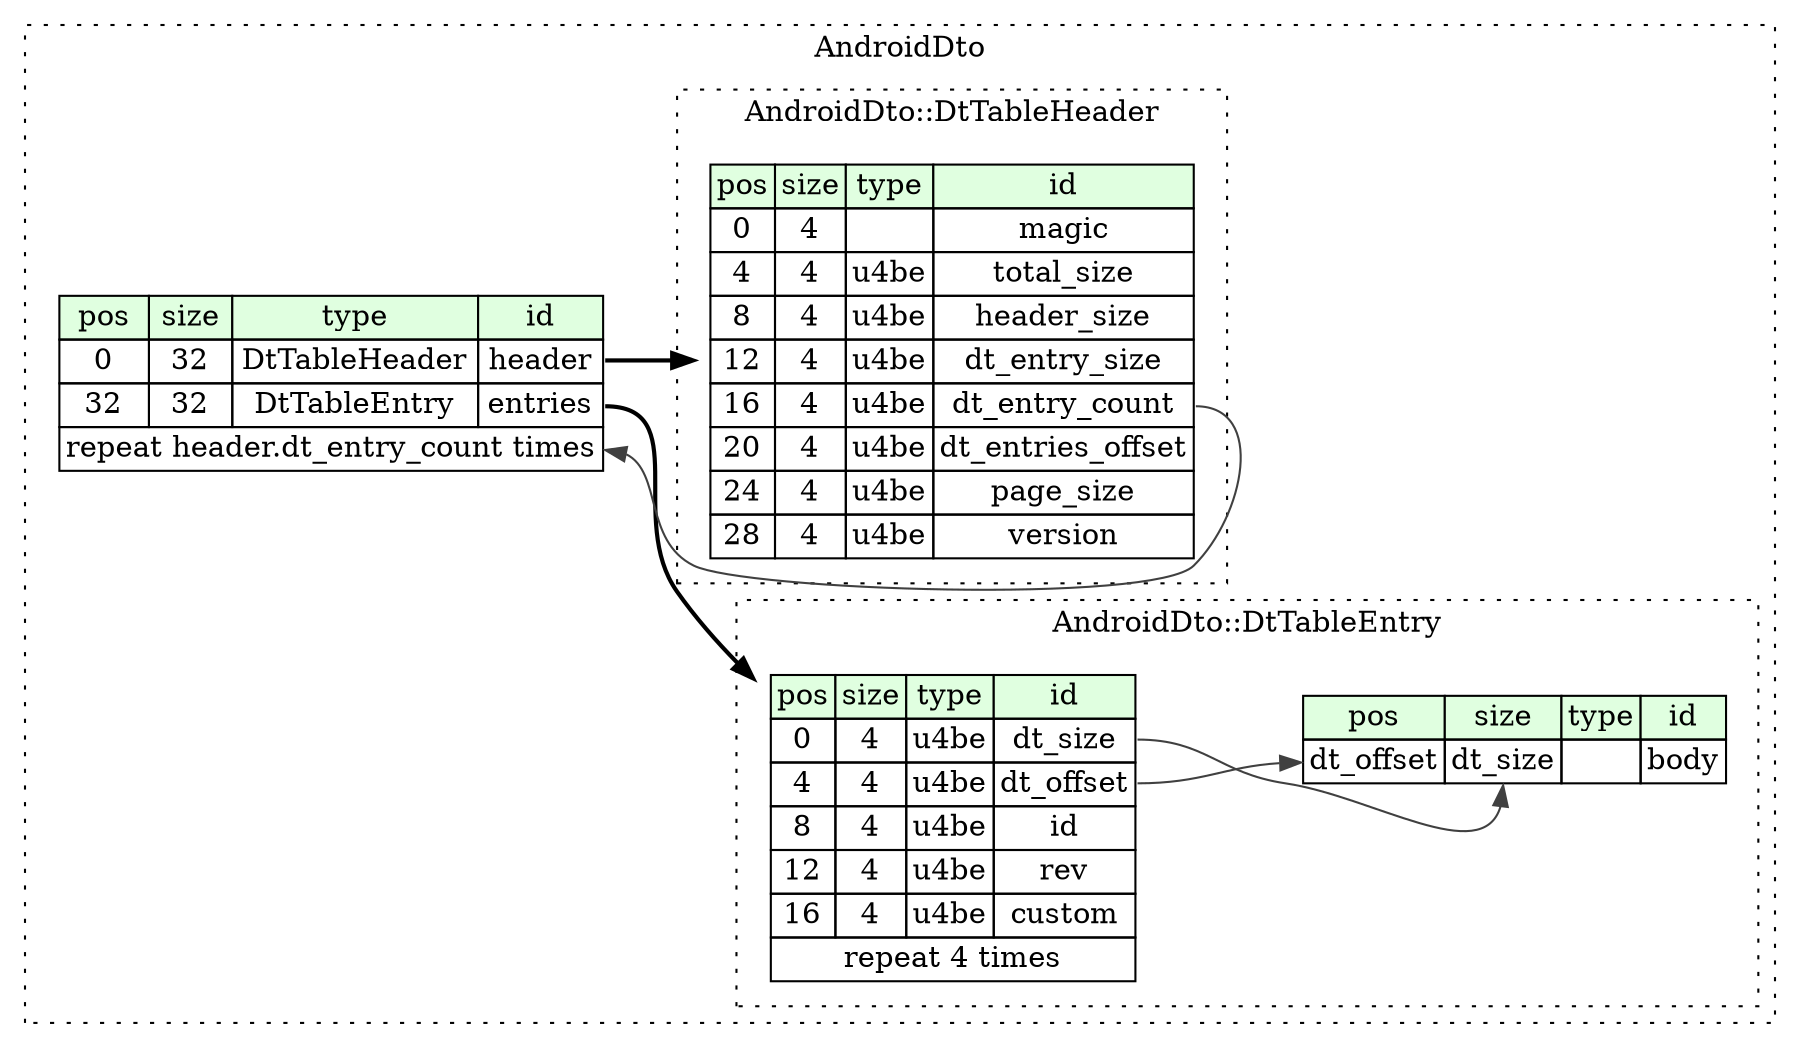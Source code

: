 digraph {
	rankdir=LR;
	node [shape=plaintext];
	subgraph cluster__android_dto {
		label="AndroidDto";
		graph[style=dotted];

		android_dto__seq [label=<<TABLE BORDER="0" CELLBORDER="1" CELLSPACING="0">
			<TR><TD BGCOLOR="#E0FFE0">pos</TD><TD BGCOLOR="#E0FFE0">size</TD><TD BGCOLOR="#E0FFE0">type</TD><TD BGCOLOR="#E0FFE0">id</TD></TR>
			<TR><TD PORT="header_pos">0</TD><TD PORT="header_size">32</TD><TD>DtTableHeader</TD><TD PORT="header_type">header</TD></TR>
			<TR><TD PORT="entries_pos">32</TD><TD PORT="entries_size">32</TD><TD>DtTableEntry</TD><TD PORT="entries_type">entries</TD></TR>
			<TR><TD COLSPAN="4" PORT="entries__repeat">repeat header.dt_entry_count times</TD></TR>
		</TABLE>>];
		subgraph cluster__dt_table_header {
			label="AndroidDto::DtTableHeader";
			graph[style=dotted];

			dt_table_header__seq [label=<<TABLE BORDER="0" CELLBORDER="1" CELLSPACING="0">
				<TR><TD BGCOLOR="#E0FFE0">pos</TD><TD BGCOLOR="#E0FFE0">size</TD><TD BGCOLOR="#E0FFE0">type</TD><TD BGCOLOR="#E0FFE0">id</TD></TR>
				<TR><TD PORT="magic_pos">0</TD><TD PORT="magic_size">4</TD><TD></TD><TD PORT="magic_type">magic</TD></TR>
				<TR><TD PORT="total_size_pos">4</TD><TD PORT="total_size_size">4</TD><TD>u4be</TD><TD PORT="total_size_type">total_size</TD></TR>
				<TR><TD PORT="header_size_pos">8</TD><TD PORT="header_size_size">4</TD><TD>u4be</TD><TD PORT="header_size_type">header_size</TD></TR>
				<TR><TD PORT="dt_entry_size_pos">12</TD><TD PORT="dt_entry_size_size">4</TD><TD>u4be</TD><TD PORT="dt_entry_size_type">dt_entry_size</TD></TR>
				<TR><TD PORT="dt_entry_count_pos">16</TD><TD PORT="dt_entry_count_size">4</TD><TD>u4be</TD><TD PORT="dt_entry_count_type">dt_entry_count</TD></TR>
				<TR><TD PORT="dt_entries_offset_pos">20</TD><TD PORT="dt_entries_offset_size">4</TD><TD>u4be</TD><TD PORT="dt_entries_offset_type">dt_entries_offset</TD></TR>
				<TR><TD PORT="page_size_pos">24</TD><TD PORT="page_size_size">4</TD><TD>u4be</TD><TD PORT="page_size_type">page_size</TD></TR>
				<TR><TD PORT="version_pos">28</TD><TD PORT="version_size">4</TD><TD>u4be</TD><TD PORT="version_type">version</TD></TR>
			</TABLE>>];
		}
		subgraph cluster__dt_table_entry {
			label="AndroidDto::DtTableEntry";
			graph[style=dotted];

			dt_table_entry__seq [label=<<TABLE BORDER="0" CELLBORDER="1" CELLSPACING="0">
				<TR><TD BGCOLOR="#E0FFE0">pos</TD><TD BGCOLOR="#E0FFE0">size</TD><TD BGCOLOR="#E0FFE0">type</TD><TD BGCOLOR="#E0FFE0">id</TD></TR>
				<TR><TD PORT="dt_size_pos">0</TD><TD PORT="dt_size_size">4</TD><TD>u4be</TD><TD PORT="dt_size_type">dt_size</TD></TR>
				<TR><TD PORT="dt_offset_pos">4</TD><TD PORT="dt_offset_size">4</TD><TD>u4be</TD><TD PORT="dt_offset_type">dt_offset</TD></TR>
				<TR><TD PORT="id_pos">8</TD><TD PORT="id_size">4</TD><TD>u4be</TD><TD PORT="id_type">id</TD></TR>
				<TR><TD PORT="rev_pos">12</TD><TD PORT="rev_size">4</TD><TD>u4be</TD><TD PORT="rev_type">rev</TD></TR>
				<TR><TD PORT="custom_pos">16</TD><TD PORT="custom_size">4</TD><TD>u4be</TD><TD PORT="custom_type">custom</TD></TR>
				<TR><TD COLSPAN="4" PORT="custom__repeat">repeat 4 times</TD></TR>
			</TABLE>>];
			dt_table_entry__inst__body [label=<<TABLE BORDER="0" CELLBORDER="1" CELLSPACING="0">
				<TR><TD BGCOLOR="#E0FFE0">pos</TD><TD BGCOLOR="#E0FFE0">size</TD><TD BGCOLOR="#E0FFE0">type</TD><TD BGCOLOR="#E0FFE0">id</TD></TR>
				<TR><TD PORT="body_pos">dt_offset</TD><TD PORT="body_size">dt_size</TD><TD></TD><TD PORT="body_type">body</TD></TR>
			</TABLE>>];
		}
	}
	android_dto__seq:header_type -> dt_table_header__seq [style=bold];
	android_dto__seq:entries_type -> dt_table_entry__seq [style=bold];
	dt_table_header__seq:dt_entry_count_type -> android_dto__seq:entries__repeat [color="#404040"];
	dt_table_entry__seq:dt_offset_type -> dt_table_entry__inst__body:body_pos [color="#404040"];
	dt_table_entry__seq:dt_size_type -> dt_table_entry__inst__body:body_size [color="#404040"];
}

